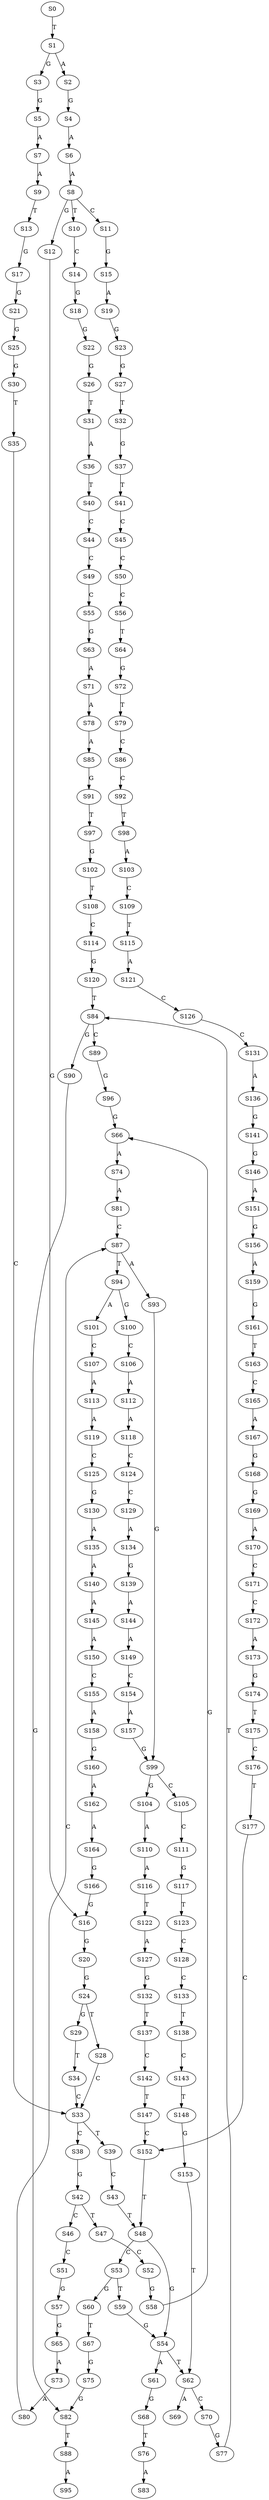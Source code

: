 strict digraph  {
	S0 -> S1 [ label = T ];
	S1 -> S2 [ label = A ];
	S1 -> S3 [ label = G ];
	S2 -> S4 [ label = G ];
	S3 -> S5 [ label = G ];
	S4 -> S6 [ label = A ];
	S5 -> S7 [ label = A ];
	S6 -> S8 [ label = A ];
	S7 -> S9 [ label = A ];
	S8 -> S10 [ label = T ];
	S8 -> S11 [ label = C ];
	S8 -> S12 [ label = G ];
	S9 -> S13 [ label = T ];
	S10 -> S14 [ label = C ];
	S11 -> S15 [ label = G ];
	S12 -> S16 [ label = G ];
	S13 -> S17 [ label = G ];
	S14 -> S18 [ label = G ];
	S15 -> S19 [ label = A ];
	S16 -> S20 [ label = G ];
	S17 -> S21 [ label = G ];
	S18 -> S22 [ label = G ];
	S19 -> S23 [ label = G ];
	S20 -> S24 [ label = G ];
	S21 -> S25 [ label = G ];
	S22 -> S26 [ label = G ];
	S23 -> S27 [ label = G ];
	S24 -> S28 [ label = T ];
	S24 -> S29 [ label = G ];
	S25 -> S30 [ label = G ];
	S26 -> S31 [ label = T ];
	S27 -> S32 [ label = T ];
	S28 -> S33 [ label = C ];
	S29 -> S34 [ label = T ];
	S30 -> S35 [ label = T ];
	S31 -> S36 [ label = A ];
	S32 -> S37 [ label = G ];
	S33 -> S38 [ label = C ];
	S33 -> S39 [ label = T ];
	S34 -> S33 [ label = C ];
	S35 -> S33 [ label = C ];
	S36 -> S40 [ label = T ];
	S37 -> S41 [ label = T ];
	S38 -> S42 [ label = G ];
	S39 -> S43 [ label = C ];
	S40 -> S44 [ label = C ];
	S41 -> S45 [ label = C ];
	S42 -> S46 [ label = C ];
	S42 -> S47 [ label = T ];
	S43 -> S48 [ label = T ];
	S44 -> S49 [ label = C ];
	S45 -> S50 [ label = C ];
	S46 -> S51 [ label = C ];
	S47 -> S52 [ label = C ];
	S48 -> S53 [ label = C ];
	S48 -> S54 [ label = G ];
	S49 -> S55 [ label = C ];
	S50 -> S56 [ label = C ];
	S51 -> S57 [ label = G ];
	S52 -> S58 [ label = G ];
	S53 -> S59 [ label = T ];
	S53 -> S60 [ label = G ];
	S54 -> S61 [ label = A ];
	S54 -> S62 [ label = T ];
	S55 -> S63 [ label = G ];
	S56 -> S64 [ label = T ];
	S57 -> S65 [ label = G ];
	S58 -> S66 [ label = G ];
	S59 -> S54 [ label = G ];
	S60 -> S67 [ label = T ];
	S61 -> S68 [ label = G ];
	S62 -> S69 [ label = A ];
	S62 -> S70 [ label = C ];
	S63 -> S71 [ label = A ];
	S64 -> S72 [ label = G ];
	S65 -> S73 [ label = A ];
	S66 -> S74 [ label = A ];
	S67 -> S75 [ label = G ];
	S68 -> S76 [ label = T ];
	S70 -> S77 [ label = G ];
	S71 -> S78 [ label = A ];
	S72 -> S79 [ label = T ];
	S73 -> S80 [ label = A ];
	S74 -> S81 [ label = A ];
	S75 -> S82 [ label = G ];
	S76 -> S83 [ label = A ];
	S77 -> S84 [ label = T ];
	S78 -> S85 [ label = A ];
	S79 -> S86 [ label = C ];
	S80 -> S87 [ label = C ];
	S81 -> S87 [ label = C ];
	S82 -> S88 [ label = T ];
	S84 -> S89 [ label = C ];
	S84 -> S90 [ label = G ];
	S85 -> S91 [ label = G ];
	S86 -> S92 [ label = C ];
	S87 -> S93 [ label = A ];
	S87 -> S94 [ label = T ];
	S88 -> S95 [ label = A ];
	S89 -> S96 [ label = G ];
	S90 -> S82 [ label = G ];
	S91 -> S97 [ label = T ];
	S92 -> S98 [ label = T ];
	S93 -> S99 [ label = G ];
	S94 -> S100 [ label = G ];
	S94 -> S101 [ label = A ];
	S96 -> S66 [ label = G ];
	S97 -> S102 [ label = G ];
	S98 -> S103 [ label = A ];
	S99 -> S104 [ label = G ];
	S99 -> S105 [ label = C ];
	S100 -> S106 [ label = C ];
	S101 -> S107 [ label = C ];
	S102 -> S108 [ label = T ];
	S103 -> S109 [ label = C ];
	S104 -> S110 [ label = A ];
	S105 -> S111 [ label = C ];
	S106 -> S112 [ label = A ];
	S107 -> S113 [ label = A ];
	S108 -> S114 [ label = C ];
	S109 -> S115 [ label = T ];
	S110 -> S116 [ label = A ];
	S111 -> S117 [ label = G ];
	S112 -> S118 [ label = A ];
	S113 -> S119 [ label = A ];
	S114 -> S120 [ label = G ];
	S115 -> S121 [ label = A ];
	S116 -> S122 [ label = T ];
	S117 -> S123 [ label = T ];
	S118 -> S124 [ label = C ];
	S119 -> S125 [ label = C ];
	S120 -> S84 [ label = T ];
	S121 -> S126 [ label = C ];
	S122 -> S127 [ label = A ];
	S123 -> S128 [ label = C ];
	S124 -> S129 [ label = C ];
	S125 -> S130 [ label = G ];
	S126 -> S131 [ label = C ];
	S127 -> S132 [ label = G ];
	S128 -> S133 [ label = C ];
	S129 -> S134 [ label = A ];
	S130 -> S135 [ label = A ];
	S131 -> S136 [ label = A ];
	S132 -> S137 [ label = T ];
	S133 -> S138 [ label = T ];
	S134 -> S139 [ label = G ];
	S135 -> S140 [ label = A ];
	S136 -> S141 [ label = G ];
	S137 -> S142 [ label = C ];
	S138 -> S143 [ label = C ];
	S139 -> S144 [ label = A ];
	S140 -> S145 [ label = A ];
	S141 -> S146 [ label = G ];
	S142 -> S147 [ label = T ];
	S143 -> S148 [ label = T ];
	S144 -> S149 [ label = A ];
	S145 -> S150 [ label = A ];
	S146 -> S151 [ label = A ];
	S147 -> S152 [ label = C ];
	S148 -> S153 [ label = G ];
	S149 -> S154 [ label = C ];
	S150 -> S155 [ label = C ];
	S151 -> S156 [ label = G ];
	S152 -> S48 [ label = T ];
	S153 -> S62 [ label = T ];
	S154 -> S157 [ label = A ];
	S155 -> S158 [ label = A ];
	S156 -> S159 [ label = A ];
	S157 -> S99 [ label = G ];
	S158 -> S160 [ label = G ];
	S159 -> S161 [ label = G ];
	S160 -> S162 [ label = A ];
	S161 -> S163 [ label = T ];
	S162 -> S164 [ label = A ];
	S163 -> S165 [ label = C ];
	S164 -> S166 [ label = G ];
	S165 -> S167 [ label = A ];
	S166 -> S16 [ label = G ];
	S167 -> S168 [ label = G ];
	S168 -> S169 [ label = G ];
	S169 -> S170 [ label = A ];
	S170 -> S171 [ label = C ];
	S171 -> S172 [ label = C ];
	S172 -> S173 [ label = A ];
	S173 -> S174 [ label = G ];
	S174 -> S175 [ label = T ];
	S175 -> S176 [ label = C ];
	S176 -> S177 [ label = T ];
	S177 -> S152 [ label = C ];
}
